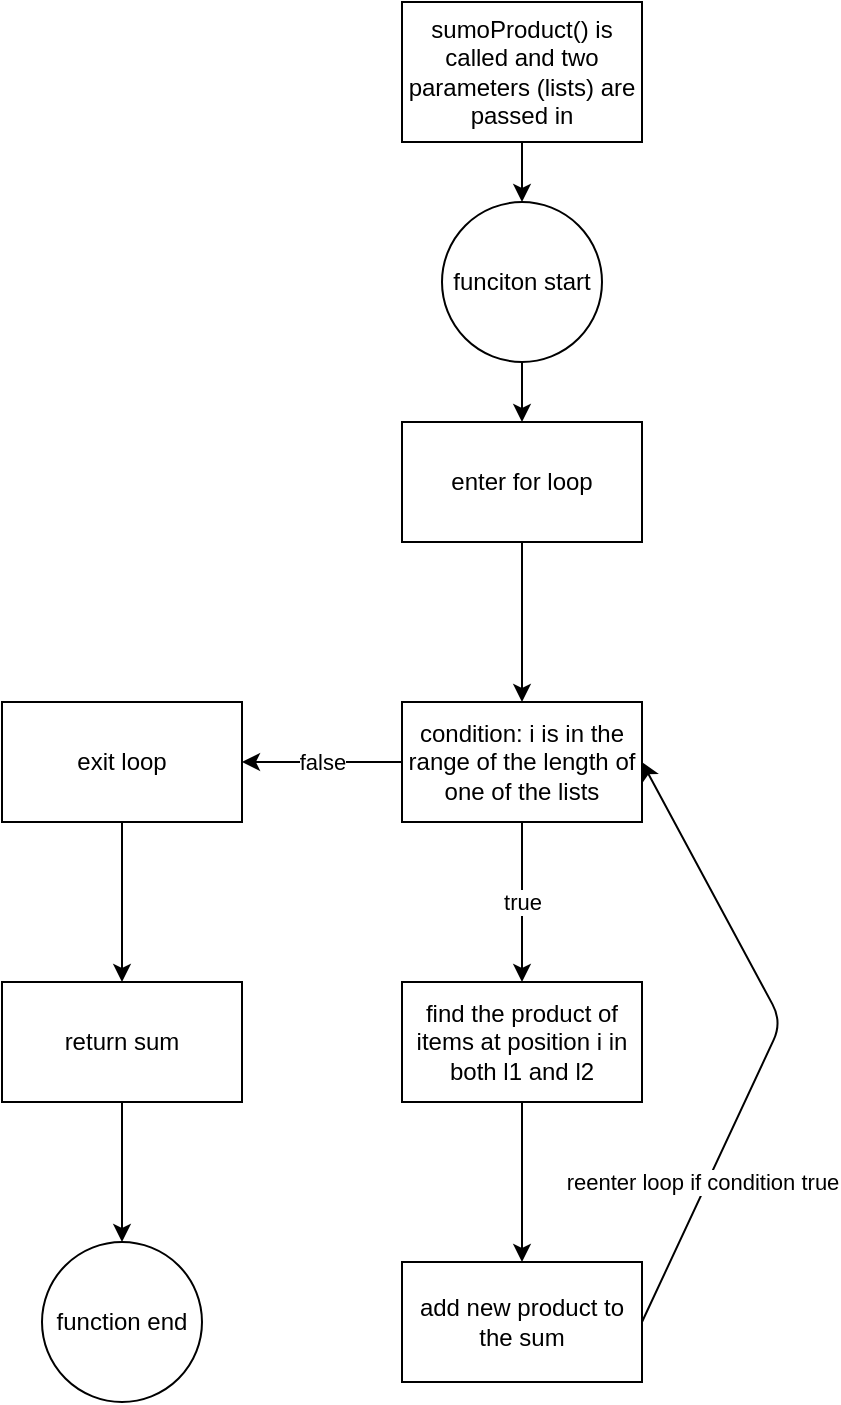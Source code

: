 <mxfile>
    <diagram id="xO4AFYRBtx373tVWvIWY" name="Page-1">
        <mxGraphModel dx="1302" dy="289" grid="1" gridSize="10" guides="1" tooltips="1" connect="1" arrows="1" fold="1" page="1" pageScale="1" pageWidth="850" pageHeight="1100" math="0" shadow="0">
            <root>
                <mxCell id="0"/>
                <mxCell id="1" parent="0"/>
                <mxCell id="22" style="edgeStyle=none;html=1;exitX=0.5;exitY=1;exitDx=0;exitDy=0;entryX=0.5;entryY=0;entryDx=0;entryDy=0;" edge="1" parent="1" source="2" target="5">
                    <mxGeometry relative="1" as="geometry"/>
                </mxCell>
                <mxCell id="2" value="funciton start" style="ellipse;whiteSpace=wrap;html=1;aspect=fixed;" vertex="1" parent="1">
                    <mxGeometry x="200" y="280" width="80" height="80" as="geometry"/>
                </mxCell>
                <mxCell id="21" style="edgeStyle=none;html=1;exitX=0.5;exitY=1;exitDx=0;exitDy=0;entryX=0.5;entryY=0;entryDx=0;entryDy=0;" edge="1" parent="1" source="3" target="2">
                    <mxGeometry relative="1" as="geometry"/>
                </mxCell>
                <mxCell id="3" value="sumoProduct() is called and two parameters (lists) are passed in" style="whiteSpace=wrap;html=1;" vertex="1" parent="1">
                    <mxGeometry x="180" y="180" width="120" height="70" as="geometry"/>
                </mxCell>
                <mxCell id="8" value="" style="edgeStyle=none;html=1;" edge="1" parent="1" source="5" target="7">
                    <mxGeometry relative="1" as="geometry"/>
                </mxCell>
                <mxCell id="5" value="enter for loop" style="whiteSpace=wrap;html=1;" vertex="1" parent="1">
                    <mxGeometry x="180" y="390" width="120" height="60" as="geometry"/>
                </mxCell>
                <mxCell id="10" value="true" style="edgeStyle=none;html=1;" edge="1" parent="1" source="7" target="9">
                    <mxGeometry relative="1" as="geometry"/>
                </mxCell>
                <mxCell id="15" value="false" style="edgeStyle=none;html=1;" edge="1" parent="1" source="7" target="14">
                    <mxGeometry relative="1" as="geometry"/>
                </mxCell>
                <mxCell id="7" value="condition: i is in the range of the length of one of the lists" style="whiteSpace=wrap;html=1;" vertex="1" parent="1">
                    <mxGeometry x="180" y="530" width="120" height="60" as="geometry"/>
                </mxCell>
                <mxCell id="12" value="" style="edgeStyle=none;html=1;" edge="1" parent="1" source="9" target="11">
                    <mxGeometry relative="1" as="geometry"/>
                </mxCell>
                <mxCell id="9" value="find the product of items at position i in both l1 and l2" style="whiteSpace=wrap;html=1;" vertex="1" parent="1">
                    <mxGeometry x="180" y="670" width="120" height="60" as="geometry"/>
                </mxCell>
                <mxCell id="13" value="reenter loop if condition true" style="edgeStyle=none;html=1;exitX=1;exitY=0.5;exitDx=0;exitDy=0;entryX=1;entryY=0.5;entryDx=0;entryDy=0;" edge="1" parent="1" source="11" target="7">
                    <mxGeometry x="-0.514" y="2" relative="1" as="geometry">
                        <Array as="points">
                            <mxPoint x="370" y="690"/>
                        </Array>
                        <mxPoint as="offset"/>
                    </mxGeometry>
                </mxCell>
                <mxCell id="11" value="add new product to the sum" style="whiteSpace=wrap;html=1;" vertex="1" parent="1">
                    <mxGeometry x="180" y="810" width="120" height="60" as="geometry"/>
                </mxCell>
                <mxCell id="17" value="" style="edgeStyle=none;html=1;" edge="1" parent="1" source="14" target="16">
                    <mxGeometry relative="1" as="geometry"/>
                </mxCell>
                <mxCell id="14" value="exit loop" style="whiteSpace=wrap;html=1;" vertex="1" parent="1">
                    <mxGeometry x="-20" y="530" width="120" height="60" as="geometry"/>
                </mxCell>
                <mxCell id="20" value="" style="edgeStyle=none;html=1;" edge="1" parent="1" source="16" target="19">
                    <mxGeometry relative="1" as="geometry"/>
                </mxCell>
                <mxCell id="16" value="return sum" style="whiteSpace=wrap;html=1;" vertex="1" parent="1">
                    <mxGeometry x="-20" y="670" width="120" height="60" as="geometry"/>
                </mxCell>
                <mxCell id="19" value="function end" style="ellipse;whiteSpace=wrap;html=1;" vertex="1" parent="1">
                    <mxGeometry y="800" width="80" height="80" as="geometry"/>
                </mxCell>
            </root>
        </mxGraphModel>
    </diagram>
</mxfile>